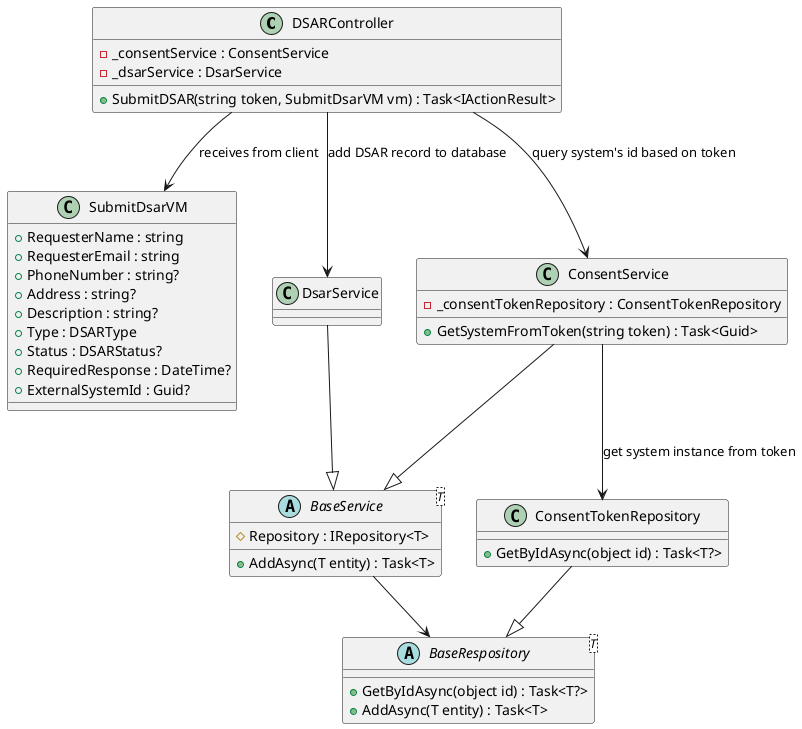 @startuml

class DSARController {
    -_consentService : ConsentService
    -_dsarService : DsarService

    +SubmitDSAR(string token, SubmitDsarVM vm) : Task<IActionResult>
}

class SubmitDsarVM {
    +RequesterName : string
    +RequesterEmail : string
    +PhoneNumber : string?
    +Address : string?
    +Description : string?
    +Type : DSARType
    +Status : DSARStatus?
    +RequiredResponse : DateTime?
    +ExternalSystemId : Guid?
}

class DsarService {
}

abstract class BaseService<T> {
    #Repository : IRepository<T>

    +AddAsync(T entity) : Task<T>
}

class ConsentTokenRepository {
    +GetByIdAsync(object id) : Task<T?>
}

class ConsentService {
    -_consentTokenRepository : ConsentTokenRepository

    +GetSystemFromToken(string token) : Task<Guid>
}

abstract class BaseRespository<T> {
    +GetByIdAsync(object id) : Task<T?>
    +AddAsync(T entity) : Task<T>
}

DSARController --> SubmitDsarVM : "receives from client"
DSARController --> DsarService : "add DSAR record to database"
DSARController --> ConsentService : "query system's id based on token"
DsarService --|> BaseService
BaseService --> BaseRespository
ConsentService --|> BaseService
ConsentTokenRepository --|> BaseRespository
ConsentService --> ConsentTokenRepository : "get system instance from token"

@enduml